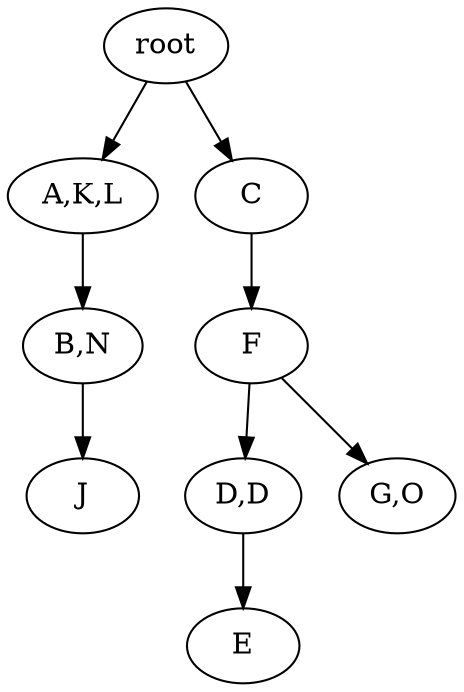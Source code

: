strict digraph G {
	graph [name=G];
	0	 [label=root];
	3	 [label="A,K,L"];
	0 -> 3;
	2	 [label=C];
	0 -> 2;
	4	 [label="B,N"];
	3 -> 4;
	5	 [label=J];
	4 -> 5;
	7	 [label=F];
	2 -> 7;
	9	 [label="D,D"];
	10	 [label=E];
	9 -> 10;
	7 -> 9;
	8	 [label="G,O"];
	7 -> 8;
}
